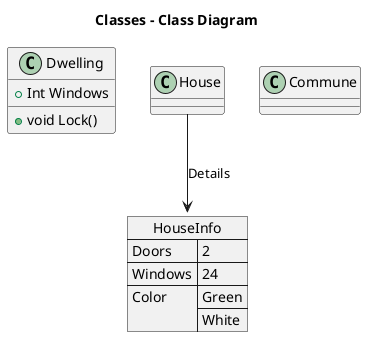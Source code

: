 @startuml In_Other_Diagrams

title Classes - Class Diagram

class Dwelling {
  +Int Windows
  +void Lock()
}

class House
class Commune

json HouseInfo {
   "Doors":"2",
   "Windows":"24",
   "Color": ["Green", "White"]
}

House --> HouseInfo : "Details"

@enduml